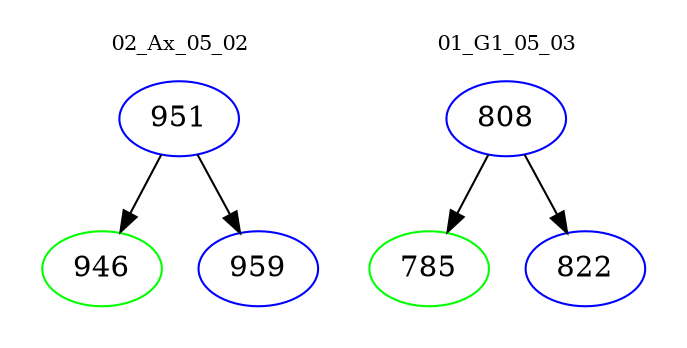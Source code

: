 digraph{
subgraph cluster_0 {
color = white
label = "02_Ax_05_02";
fontsize=10;
T0_951 [label="951", color="blue"]
T0_951 -> T0_946 [color="black"]
T0_946 [label="946", color="green"]
T0_951 -> T0_959 [color="black"]
T0_959 [label="959", color="blue"]
}
subgraph cluster_1 {
color = white
label = "01_G1_05_03";
fontsize=10;
T1_808 [label="808", color="blue"]
T1_808 -> T1_785 [color="black"]
T1_785 [label="785", color="green"]
T1_808 -> T1_822 [color="black"]
T1_822 [label="822", color="blue"]
}
}
